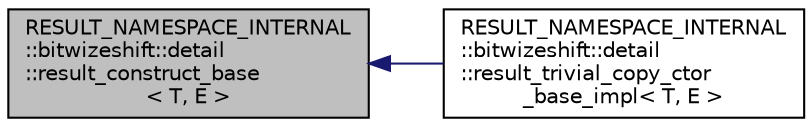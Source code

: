 digraph "RESULT_NAMESPACE_INTERNAL::bitwizeshift::detail::result_construct_base&lt; T, E &gt;"
{
 // LATEX_PDF_SIZE
  edge [fontname="Helvetica",fontsize="10",labelfontname="Helvetica",labelfontsize="10"];
  node [fontname="Helvetica",fontsize="10",shape=record];
  rankdir="LR";
  Node1 [label="RESULT_NAMESPACE_INTERNAL\l::bitwizeshift::detail\l::result_construct_base\l\< T, E \>",height=0.2,width=0.4,color="black", fillcolor="grey75", style="filled", fontcolor="black",tooltip="Base class of assignment to enable construction and assignment."];
  Node1 -> Node2 [dir="back",color="midnightblue",fontsize="10",style="solid",fontname="Helvetica"];
  Node2 [label="RESULT_NAMESPACE_INTERNAL\l::bitwizeshift::detail\l::result_trivial_copy_ctor\l_base_impl\< T, E \>",height=0.2,width=0.4,color="black", fillcolor="white", style="filled",URL="$d1/dbd/structRESULT__NAMESPACE__INTERNAL_1_1bitwizeshift_1_1detail_1_1result__trivial__copy__ctor__base__impl.html",tooltip=" "];
}
